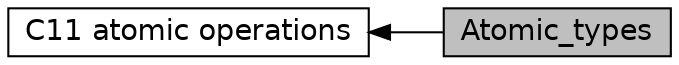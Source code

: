 digraph "Atomic_types"
{
  edge [fontname="Helvetica",fontsize="14",labelfontname="Helvetica",labelfontsize="14"];
  node [fontname="Helvetica",fontsize="14",shape=box];
  rankdir=LR;
  Node2 [label="C11 atomic operations",height=0.2,width=0.4,color="black", fillcolor="white", style="filled",URL="$group__atomic.html",tooltip=" "];
  Node1 [label="Atomic_types",height=0.2,width=0.4,color="black", fillcolor="grey75", style="filled", fontcolor="black",tooltip=" "];
  Node2->Node1 [shape=plaintext, dir="back", style="solid"];
}
